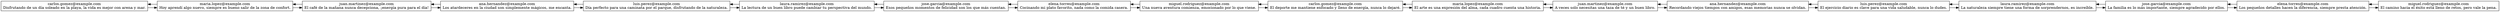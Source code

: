 digraph G {
rankdir=LR;
node [shape=record];
node0 [label="{carlos.gomez@example.com\nDisfrutando de un día soleado en la playa, la vida es mejor con arena y mar.}"];
node0 -> node1 ;
node1 -> node0 ;
node1 [label="{maria.lopez@example.com\nHoy aprendí algo nuevo, siempre es bueno salir de la zona de confort.}"];
node1 -> node2 ;
node2 -> node1 ;
node2 [label="{juan.martinez@example.com\nEl café de la mañana nunca decepciona, ¡energía pura para el día!}"];
node2 -> node3 ;
node3 -> node2 ;
node3 [label="{ana.hernandez@example.com\nLos atardeceres en la ciudad son simplemente mágicos, me encanta.}"];
node3 -> node4 ;
node4 -> node3 ;
node4 [label="{luis.perez@example.com\nDía perfecto para una caminata por el parque, disfrutando de la naturaleza.}"];
node4 -> node5 ;
node5 -> node4 ;
node5 [label="{laura.ramirez@example.com\nLa lectura de un buen libro puede cambiar tu perspectiva del mundo.}"];
node5 -> node6 ;
node6 -> node5 ;
node6 [label="{jose.garcia@example.com\nEsos pequeños momentos de felicidad son los que más cuentan.}"];
node6 -> node7 ;
node7 -> node6 ;
node7 [label="{elena.torres@example.com\nCocinando mi plato favorito, nada como la comida casera.}"];
node7 -> node8 ;
node8 -> node7 ;
node8 [label="{miguel.rodriguez@example.com\nUna nueva aventura comienza, emocionado por lo que viene.}"];
node8 -> node9 ;
node9 -> node8 ;
node9 [label="{carlos.gomez@example.com\nEl deporte me mantiene enfocado y lleno de energía, nunca lo dejaré.}"];
node9 -> node10 ;
node10 -> node9 ;
node10 [label="{maria.lopez@example.com\nEl arte es una expresión del alma, cada cuadro cuenta una historia.}"];
node10 -> node11 ;
node11 -> node10 ;
node11 [label="{juan.martinez@example.com\nA veces solo necesitas una taza de té y un buen libro.}"];
node11 -> node12 ;
node12 -> node11 ;
node12 [label="{ana.hernandez@example.com\nRecordando viejos tiempos con amigos, esas memorias nunca se olvidan.}"];
node12 -> node13 ;
node13 -> node12 ;
node13 [label="{luis.perez@example.com\nEl ejercicio diario es clave para una vida saludable, nunca lo dudes.}"];
node13 -> node14 ;
node14 -> node13 ;
node14 [label="{laura.ramirez@example.com\nLa naturaleza siempre tiene una forma de sorprendernos, es increíble.}"];
node14 -> node15 ;
node15 -> node14 ;
node15 [label="{jose.garcia@example.com\nLa familia es lo más importante, siempre agradecido por ellos.}"];
node15 -> node16 ;
node16 -> node15 ;
node16 [label="{elena.torres@example.com\nLos pequeños detalles hacen la diferencia, siempre presta atención.}"];
node16 -> node17 ;
node17 -> node16 ;
node17 [label="{miguel.rodriguez@example.com\nEl camino hacia el éxito está lleno de retos, pero vale la pena.}"];
}
